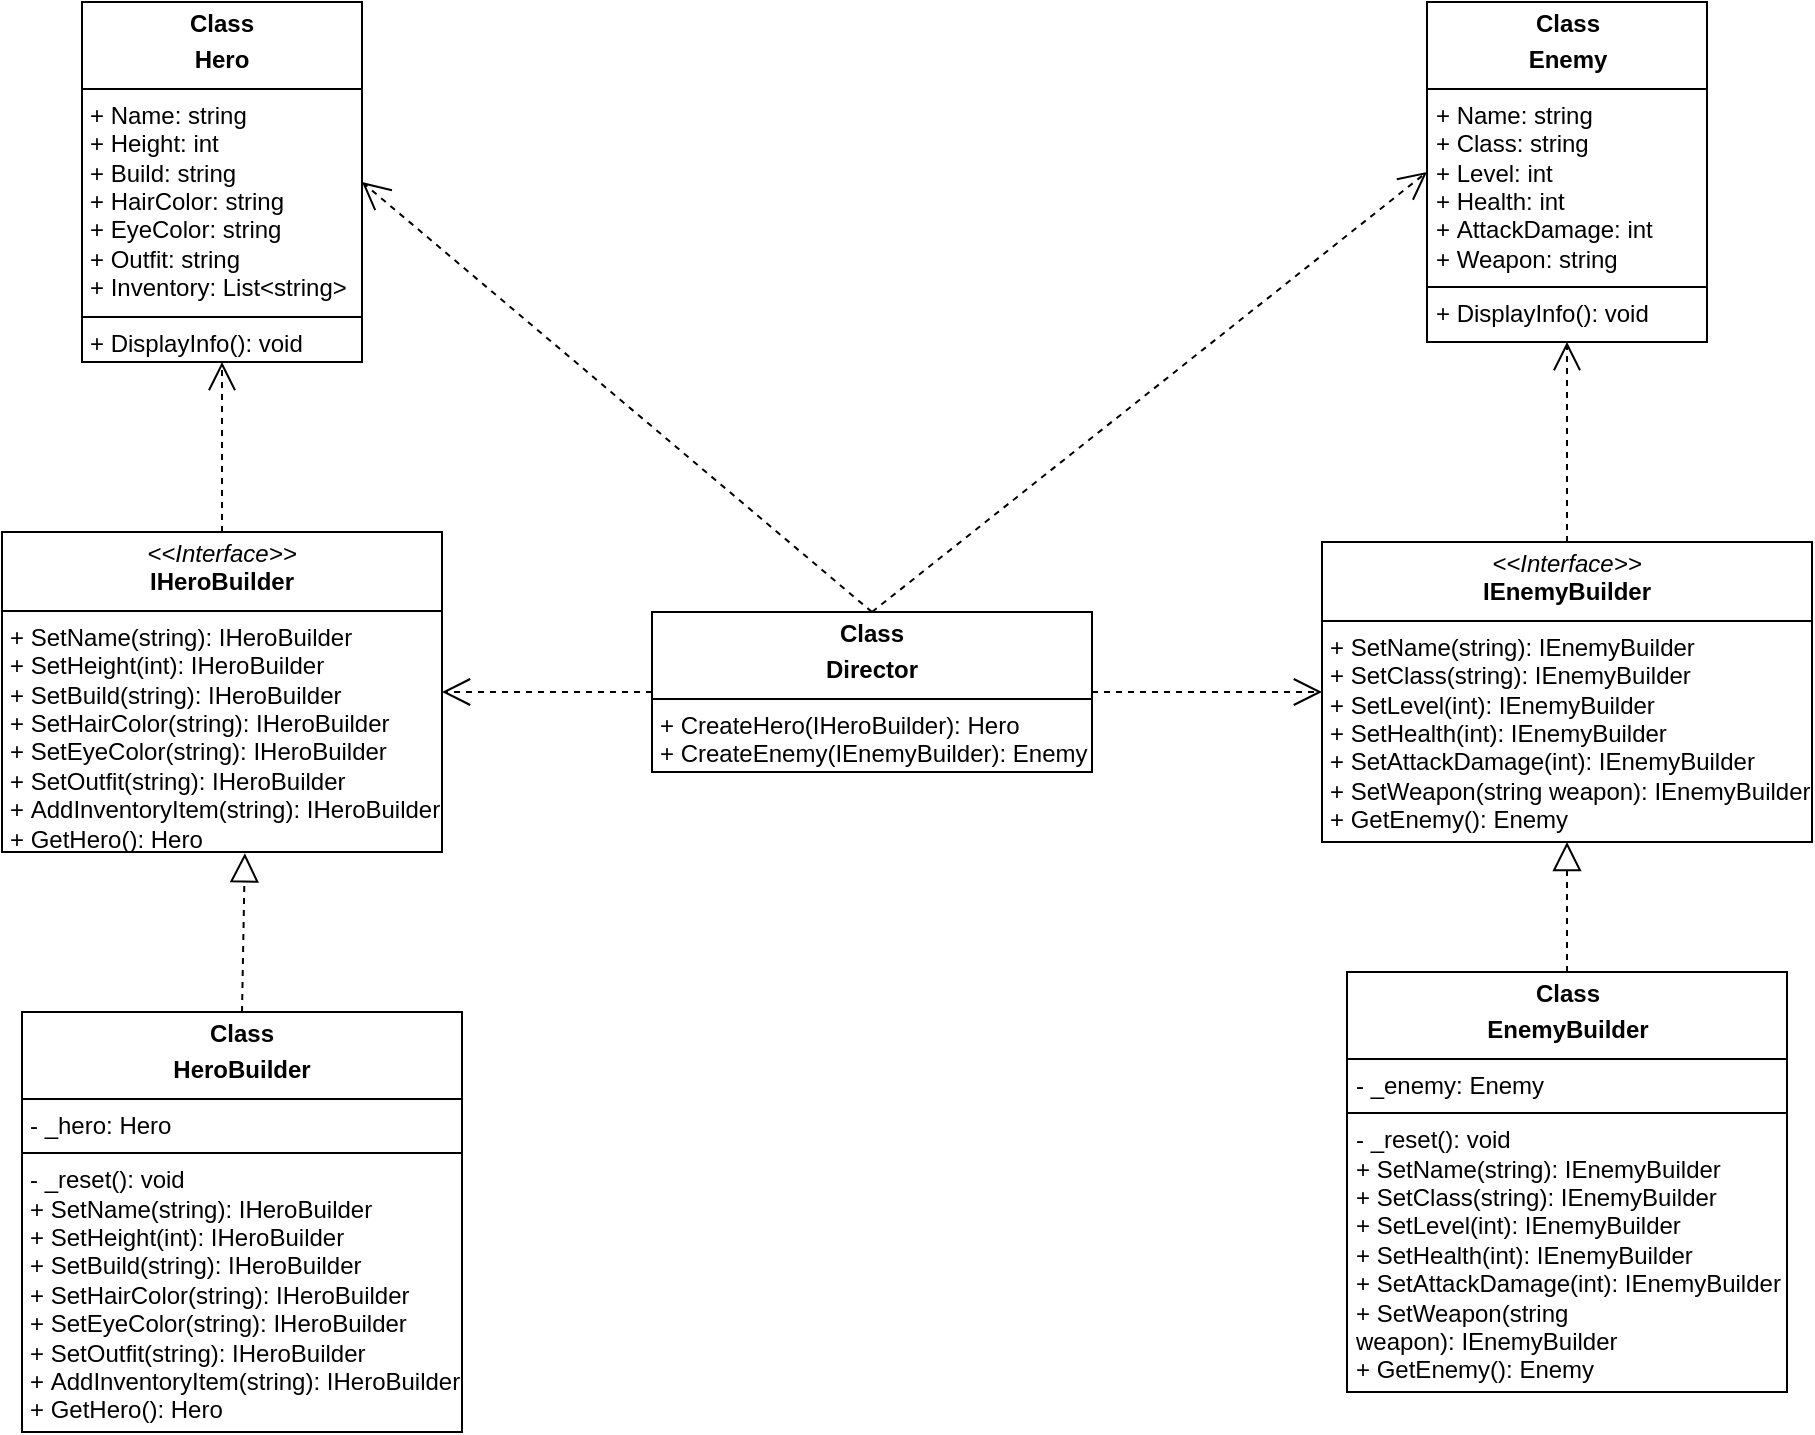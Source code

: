 <mxfile version="24.1.0" type="device">
  <diagram name="Сторінка-1" id="JoWsiTkPnVsD04euXcyE">
    <mxGraphModel dx="1500" dy="757" grid="1" gridSize="10" guides="1" tooltips="1" connect="1" arrows="1" fold="1" page="1" pageScale="1" pageWidth="1169" pageHeight="827" math="0" shadow="0">
      <root>
        <mxCell id="0" />
        <mxCell id="1" parent="0" />
        <mxCell id="XIbTL-12Z30K3G5QiQqk-1" value="&lt;p style=&quot;margin:0px;margin-top:4px;text-align:center;&quot;&gt;&lt;i&gt;&amp;lt;&amp;lt;Interface&amp;gt;&amp;gt;&lt;/i&gt;&lt;br&gt;&lt;b&gt;IEnemyBuilder&lt;/b&gt;&lt;/p&gt;&lt;hr size=&quot;1&quot; style=&quot;border-style:solid;&quot;&gt;&lt;p style=&quot;margin:0px;margin-left:4px;&quot;&gt;+&lt;span style=&quot;background-color: initial;&quot;&gt;&amp;nbsp;SetName(string):&amp;nbsp;&lt;/span&gt;&lt;span style=&quot;background-color: initial;&quot;&gt;IEnemyBuilder&lt;/span&gt;&lt;/p&gt;&lt;p style=&quot;margin:0px;margin-left:4px;&quot;&gt;&lt;span style=&quot;background-color: initial;&quot;&gt;+&amp;nbsp;&lt;/span&gt;&lt;span style=&quot;background-color: initial;&quot;&gt;SetClass(string):&amp;nbsp;&lt;/span&gt;&lt;span style=&quot;background-color: initial;&quot;&gt;IEnemyBuilder&lt;/span&gt;&lt;/p&gt;&lt;p style=&quot;margin:0px;margin-left:4px;&quot;&gt;&lt;span style=&quot;background-color: initial;&quot;&gt;+&amp;nbsp;&lt;/span&gt;&lt;span style=&quot;background-color: initial;&quot;&gt;SetLevel(int):&amp;nbsp;&lt;/span&gt;&lt;span style=&quot;background-color: initial;&quot;&gt;IEnemyBuilder&lt;/span&gt;&lt;/p&gt;&lt;p style=&quot;margin:0px;margin-left:4px;&quot;&gt;&lt;span style=&quot;background-color: initial;&quot;&gt;+&amp;nbsp;&lt;/span&gt;&lt;span style=&quot;background-color: initial;&quot;&gt;SetHealth(int):&amp;nbsp;&lt;/span&gt;&lt;span style=&quot;background-color: initial;&quot;&gt;IEnemyBuilder&lt;/span&gt;&lt;/p&gt;&lt;p style=&quot;margin:0px;margin-left:4px;&quot;&gt;&lt;span style=&quot;background-color: initial;&quot;&gt;+&amp;nbsp;&lt;/span&gt;&lt;span style=&quot;background-color: initial;&quot;&gt;SetAttackDamage(int):&amp;nbsp;&lt;/span&gt;&lt;span style=&quot;background-color: initial;&quot;&gt;IEnemyBuilder&lt;/span&gt;&lt;/p&gt;&lt;p style=&quot;margin:0px;margin-left:4px;&quot;&gt;&lt;span style=&quot;background-color: initial;&quot;&gt;+&amp;nbsp;&lt;/span&gt;&lt;span style=&quot;background-color: initial;&quot;&gt;SetWeapon(string weapon):&amp;nbsp;&lt;/span&gt;&lt;span style=&quot;background-color: initial;&quot;&gt;IEnemyBuilder&lt;/span&gt;&lt;/p&gt;&lt;p style=&quot;margin:0px;margin-left:4px;&quot;&gt;&lt;span style=&quot;background-color: initial;&quot;&gt;+&amp;nbsp;&lt;/span&gt;&lt;span style=&quot;background-color: initial;&quot;&gt;GetEnemy():&amp;nbsp;&lt;/span&gt;&lt;span style=&quot;background-color: initial;&quot;&gt;Enemy&lt;/span&gt;&lt;/p&gt;" style="verticalAlign=top;align=left;overflow=fill;html=1;whiteSpace=wrap;" vertex="1" parent="1">
          <mxGeometry x="810" y="325" width="245" height="150" as="geometry" />
        </mxCell>
        <mxCell id="XIbTL-12Z30K3G5QiQqk-2" value="&lt;p style=&quot;margin:0px;margin-top:4px;text-align:center;&quot;&gt;&lt;i&gt;&amp;lt;&amp;lt;Interface&amp;gt;&amp;gt;&lt;/i&gt;&lt;br&gt;&lt;b&gt;IHeroBuilder&lt;/b&gt;&lt;/p&gt;&lt;hr size=&quot;1&quot; style=&quot;border-style:solid;&quot;&gt;&lt;p style=&quot;margin:0px;margin-left:4px;&quot;&gt;+&amp;nbsp;&lt;span style=&quot;background-color: initial;&quot;&gt;SetName(string):&amp;nbsp;&lt;/span&gt;&lt;span style=&quot;background-color: initial;&quot;&gt;IHeroBuilder&lt;/span&gt;&lt;/p&gt;&lt;p style=&quot;margin:0px;margin-left:4px;&quot;&gt;&lt;span style=&quot;background-color: initial;&quot;&gt;+&amp;nbsp;&lt;/span&gt;&lt;span style=&quot;background-color: initial;&quot;&gt;SetHeight(int):&amp;nbsp;&lt;/span&gt;&lt;span style=&quot;background-color: initial;&quot;&gt;IHeroBuilder&lt;/span&gt;&lt;/p&gt;&lt;p style=&quot;margin:0px;margin-left:4px;&quot;&gt;&lt;span style=&quot;background-color: initial;&quot;&gt;+&amp;nbsp;&lt;/span&gt;&lt;span style=&quot;background-color: initial;&quot;&gt;SetBuild(string):&amp;nbsp;&lt;/span&gt;&lt;span style=&quot;background-color: initial;&quot;&gt;IHeroBuilder&lt;/span&gt;&lt;/p&gt;&lt;p style=&quot;margin:0px;margin-left:4px;&quot;&gt;&lt;span style=&quot;background-color: initial;&quot;&gt;+&amp;nbsp;&lt;/span&gt;&lt;span style=&quot;background-color: initial;&quot;&gt;SetHairColor(string):&amp;nbsp;&lt;/span&gt;&lt;span style=&quot;background-color: initial;&quot;&gt;IHeroBuilder&lt;/span&gt;&lt;/p&gt;&lt;p style=&quot;margin:0px;margin-left:4px;&quot;&gt;&lt;span style=&quot;background-color: initial;&quot;&gt;+&amp;nbsp;&lt;/span&gt;&lt;span style=&quot;background-color: initial;&quot;&gt;SetEyeColor(string):&amp;nbsp;&lt;/span&gt;&lt;span style=&quot;background-color: initial;&quot;&gt;IHeroBuilder&lt;/span&gt;&lt;/p&gt;&lt;p style=&quot;margin:0px;margin-left:4px;&quot;&gt;&lt;span style=&quot;background-color: initial;&quot;&gt;+&amp;nbsp;&lt;/span&gt;&lt;span style=&quot;background-color: initial;&quot;&gt;SetOutfit(string):&amp;nbsp;&lt;/span&gt;&lt;span style=&quot;background-color: initial;&quot;&gt;IHeroBuilder&lt;/span&gt;&lt;/p&gt;&lt;p style=&quot;margin:0px;margin-left:4px;&quot;&gt;&lt;span style=&quot;background-color: initial;&quot;&gt;+&amp;nbsp;&lt;/span&gt;&lt;span style=&quot;background-color: initial;&quot;&gt;AddInventoryItem(string):&amp;nbsp;&lt;/span&gt;&lt;span style=&quot;background-color: initial;&quot;&gt;IHeroBuilder&lt;/span&gt;&lt;/p&gt;&lt;p style=&quot;margin:0px;margin-left:4px;&quot;&gt;&lt;span style=&quot;background-color: initial;&quot;&gt;+&amp;nbsp;&lt;/span&gt;&lt;span style=&quot;background-color: initial;&quot;&gt;GetHero():&amp;nbsp;&lt;/span&gt;&lt;span style=&quot;background-color: initial;&quot;&gt;Hero&lt;/span&gt;&lt;/p&gt;" style="verticalAlign=top;align=left;overflow=fill;html=1;whiteSpace=wrap;" vertex="1" parent="1">
          <mxGeometry x="150" y="320" width="220" height="160" as="geometry" />
        </mxCell>
        <mxCell id="XIbTL-12Z30K3G5QiQqk-3" value="&lt;p style=&quot;margin:0px;margin-top:4px;text-align:center;&quot;&gt;&lt;b&gt;Class&lt;/b&gt;&lt;/p&gt;&lt;p style=&quot;margin:0px;margin-top:4px;text-align:center;&quot;&gt;&lt;b&gt;HeroBuilder&lt;/b&gt;&lt;br&gt;&lt;/p&gt;&lt;hr size=&quot;1&quot; style=&quot;border-style:solid;&quot;&gt;&lt;p style=&quot;margin:0px;margin-left:4px;&quot;&gt;-&amp;nbsp;_hero:&amp;nbsp;Hero&lt;/p&gt;&lt;hr size=&quot;1&quot; style=&quot;border-style:solid;&quot;&gt;&lt;p style=&quot;margin:0px;margin-left:4px;&quot;&gt;-&amp;nbsp;_reset(): void&lt;/p&gt;&lt;p style=&quot;margin: 0px 0px 0px 4px;&quot;&gt;+&amp;nbsp;&lt;span style=&quot;background-color: initial;&quot;&gt;SetName(string):&amp;nbsp;&lt;/span&gt;&lt;span style=&quot;background-color: initial;&quot;&gt;IHeroBuilder&lt;/span&gt;&lt;/p&gt;&lt;p style=&quot;margin: 0px 0px 0px 4px;&quot;&gt;&lt;span style=&quot;background-color: initial;&quot;&gt;+&amp;nbsp;&lt;/span&gt;&lt;span style=&quot;background-color: initial;&quot;&gt;SetHeight(int):&amp;nbsp;&lt;/span&gt;&lt;span style=&quot;background-color: initial;&quot;&gt;IHeroBuilder&lt;/span&gt;&lt;/p&gt;&lt;p style=&quot;margin: 0px 0px 0px 4px;&quot;&gt;&lt;span style=&quot;background-color: initial;&quot;&gt;+&amp;nbsp;&lt;/span&gt;&lt;span style=&quot;background-color: initial;&quot;&gt;SetBuild(string):&amp;nbsp;&lt;/span&gt;&lt;span style=&quot;background-color: initial;&quot;&gt;IHeroBuilder&lt;/span&gt;&lt;/p&gt;&lt;p style=&quot;margin: 0px 0px 0px 4px;&quot;&gt;&lt;span style=&quot;background-color: initial;&quot;&gt;+&amp;nbsp;&lt;/span&gt;&lt;span style=&quot;background-color: initial;&quot;&gt;SetHairColor(string):&amp;nbsp;&lt;/span&gt;&lt;span style=&quot;background-color: initial;&quot;&gt;IHeroBuilder&lt;/span&gt;&lt;/p&gt;&lt;p style=&quot;margin: 0px 0px 0px 4px;&quot;&gt;&lt;span style=&quot;background-color: initial;&quot;&gt;+&amp;nbsp;&lt;/span&gt;&lt;span style=&quot;background-color: initial;&quot;&gt;SetEyeColor(string):&amp;nbsp;&lt;/span&gt;&lt;span style=&quot;background-color: initial;&quot;&gt;IHeroBuilder&lt;/span&gt;&lt;/p&gt;&lt;p style=&quot;margin: 0px 0px 0px 4px;&quot;&gt;&lt;span style=&quot;background-color: initial;&quot;&gt;+&amp;nbsp;&lt;/span&gt;&lt;span style=&quot;background-color: initial;&quot;&gt;SetOutfit(string):&amp;nbsp;&lt;/span&gt;&lt;span style=&quot;background-color: initial;&quot;&gt;IHeroBuilder&lt;/span&gt;&lt;/p&gt;&lt;p style=&quot;margin: 0px 0px 0px 4px;&quot;&gt;&lt;span style=&quot;background-color: initial;&quot;&gt;+&amp;nbsp;&lt;/span&gt;&lt;span style=&quot;background-color: initial;&quot;&gt;AddInventoryItem(string):&amp;nbsp;&lt;/span&gt;&lt;span style=&quot;background-color: initial;&quot;&gt;IHeroBuilder&lt;/span&gt;&lt;/p&gt;&lt;p style=&quot;margin: 0px 0px 0px 4px;&quot;&gt;&lt;span style=&quot;background-color: initial;&quot;&gt;+&amp;nbsp;&lt;/span&gt;&lt;span style=&quot;background-color: initial;&quot;&gt;GetHero():&amp;nbsp;&lt;/span&gt;&lt;span style=&quot;background-color: initial;&quot;&gt;Hero&lt;/span&gt;&lt;/p&gt;" style="verticalAlign=top;align=left;overflow=fill;html=1;whiteSpace=wrap;" vertex="1" parent="1">
          <mxGeometry x="160" y="560" width="220" height="210" as="geometry" />
        </mxCell>
        <mxCell id="XIbTL-12Z30K3G5QiQqk-4" value="&lt;p style=&quot;margin:0px;margin-top:4px;text-align:center;&quot;&gt;&lt;b&gt;Class&lt;/b&gt;&lt;/p&gt;&lt;p style=&quot;margin:0px;margin-top:4px;text-align:center;&quot;&gt;&lt;b&gt;EnemyBuilder&lt;/b&gt;&lt;br&gt;&lt;/p&gt;&lt;hr size=&quot;1&quot; style=&quot;border-style:solid;&quot;&gt;&lt;p style=&quot;margin:0px;margin-left:4px;&quot;&gt;-&amp;nbsp;_enemy:&amp;nbsp;Enemy&lt;/p&gt;&lt;hr size=&quot;1&quot; style=&quot;border-style:solid;&quot;&gt;&lt;p style=&quot;margin:0px;margin-left:4px;&quot;&gt;-&amp;nbsp;_reset(): void&lt;br&gt;&lt;/p&gt;&lt;p style=&quot;margin: 0px 0px 0px 4px;&quot;&gt;+&lt;span style=&quot;background-color: initial;&quot;&gt;&amp;nbsp;SetName(string):&amp;nbsp;&lt;/span&gt;&lt;span style=&quot;background-color: initial;&quot;&gt;IEnemyBuilder&lt;/span&gt;&lt;/p&gt;&lt;p style=&quot;margin: 0px 0px 0px 4px;&quot;&gt;&lt;span style=&quot;background-color: initial;&quot;&gt;+&amp;nbsp;&lt;/span&gt;&lt;span style=&quot;background-color: initial;&quot;&gt;SetClass(string):&amp;nbsp;&lt;/span&gt;&lt;span style=&quot;background-color: initial;&quot;&gt;IEnemyBuilder&lt;/span&gt;&lt;/p&gt;&lt;p style=&quot;margin: 0px 0px 0px 4px;&quot;&gt;&lt;span style=&quot;background-color: initial;&quot;&gt;+&amp;nbsp;&lt;/span&gt;&lt;span style=&quot;background-color: initial;&quot;&gt;SetLevel(int):&amp;nbsp;&lt;/span&gt;&lt;span style=&quot;background-color: initial;&quot;&gt;IEnemyBuilder&lt;/span&gt;&lt;/p&gt;&lt;p style=&quot;margin: 0px 0px 0px 4px;&quot;&gt;&lt;span style=&quot;background-color: initial;&quot;&gt;+&amp;nbsp;&lt;/span&gt;&lt;span style=&quot;background-color: initial;&quot;&gt;SetHealth(int):&amp;nbsp;&lt;/span&gt;&lt;span style=&quot;background-color: initial;&quot;&gt;IEnemyBuilder&lt;/span&gt;&lt;/p&gt;&lt;p style=&quot;margin: 0px 0px 0px 4px;&quot;&gt;&lt;span style=&quot;background-color: initial;&quot;&gt;+&amp;nbsp;&lt;/span&gt;&lt;span style=&quot;background-color: initial;&quot;&gt;SetAttackDamage(int):&amp;nbsp;&lt;/span&gt;&lt;span style=&quot;background-color: initial;&quot;&gt;IEnemyBuilder&lt;/span&gt;&lt;/p&gt;&lt;p style=&quot;margin: 0px 0px 0px 4px;&quot;&gt;&lt;span style=&quot;background-color: initial;&quot;&gt;+&amp;nbsp;&lt;/span&gt;&lt;span style=&quot;background-color: initial;&quot;&gt;SetWeapon(string weapon):&amp;nbsp;&lt;/span&gt;&lt;span style=&quot;background-color: initial;&quot;&gt;IEnemyBuilder&lt;/span&gt;&lt;/p&gt;&lt;p style=&quot;margin: 0px 0px 0px 4px;&quot;&gt;&lt;span style=&quot;background-color: initial;&quot;&gt;+&amp;nbsp;&lt;/span&gt;&lt;span style=&quot;background-color: initial;&quot;&gt;GetEnemy():&amp;nbsp;&lt;/span&gt;&lt;span style=&quot;background-color: initial;&quot;&gt;Enemy&lt;/span&gt;&lt;/p&gt;" style="verticalAlign=top;align=left;overflow=fill;html=1;whiteSpace=wrap;" vertex="1" parent="1">
          <mxGeometry x="822.5" y="540" width="220" height="210" as="geometry" />
        </mxCell>
        <mxCell id="XIbTL-12Z30K3G5QiQqk-5" value="&lt;p style=&quot;margin:0px;margin-top:4px;text-align:center;&quot;&gt;&lt;b&gt;Class&lt;/b&gt;&lt;/p&gt;&lt;p style=&quot;margin:0px;margin-top:4px;text-align:center;&quot;&gt;&lt;b&gt;Hero&lt;/b&gt;&lt;br&gt;&lt;/p&gt;&lt;hr size=&quot;1&quot; style=&quot;border-style:solid;&quot;&gt;&lt;p style=&quot;margin:0px;margin-left:4px;&quot;&gt;+&amp;nbsp;Name:&amp;nbsp;string&lt;/p&gt;&lt;p style=&quot;margin:0px;margin-left:4px;&quot;&gt;+&amp;nbsp;Height:&amp;nbsp;int&lt;/p&gt;&lt;p style=&quot;margin:0px;margin-left:4px;&quot;&gt;+&amp;nbsp;Build:&amp;nbsp;string&lt;/p&gt;&lt;p style=&quot;margin:0px;margin-left:4px;&quot;&gt;+&amp;nbsp;HairColor:&amp;nbsp;string&lt;/p&gt;&lt;p style=&quot;margin:0px;margin-left:4px;&quot;&gt;+&amp;nbsp;EyeColor:&amp;nbsp;string&lt;/p&gt;&lt;p style=&quot;margin:0px;margin-left:4px;&quot;&gt;+&amp;nbsp;Outfit:&amp;nbsp;string&lt;/p&gt;&lt;p style=&quot;margin:0px;margin-left:4px;&quot;&gt;+&amp;nbsp;Inventory:&amp;nbsp;List&amp;lt;string&amp;gt;&lt;br&gt;&lt;/p&gt;&lt;hr size=&quot;1&quot; style=&quot;border-style:solid;&quot;&gt;&lt;p style=&quot;margin:0px;margin-left:4px;&quot;&gt;+&amp;nbsp;DisplayInfo(): void&lt;/p&gt;" style="verticalAlign=top;align=left;overflow=fill;html=1;whiteSpace=wrap;" vertex="1" parent="1">
          <mxGeometry x="190" y="55" width="140" height="180" as="geometry" />
        </mxCell>
        <mxCell id="XIbTL-12Z30K3G5QiQqk-6" value="&lt;p style=&quot;margin:0px;margin-top:4px;text-align:center;&quot;&gt;&lt;b&gt;Class&lt;/b&gt;&lt;/p&gt;&lt;p style=&quot;margin:0px;margin-top:4px;text-align:center;&quot;&gt;&lt;b&gt;Enemy&lt;/b&gt;&lt;br&gt;&lt;/p&gt;&lt;hr size=&quot;1&quot; style=&quot;border-style:solid;&quot;&gt;&lt;p style=&quot;margin:0px;margin-left:4px;&quot;&gt;+&amp;nbsp;Name:&amp;nbsp;string&lt;/p&gt;&lt;p style=&quot;margin:0px;margin-left:4px;&quot;&gt;+&amp;nbsp;Class:&amp;nbsp;string&lt;/p&gt;&lt;p style=&quot;margin:0px;margin-left:4px;&quot;&gt;+&amp;nbsp;Level:&amp;nbsp;int&lt;/p&gt;&lt;p style=&quot;margin:0px;margin-left:4px;&quot;&gt;+&amp;nbsp;Health:&amp;nbsp;int&lt;/p&gt;&lt;p style=&quot;margin:0px;margin-left:4px;&quot;&gt;+&amp;nbsp;AttackDamage:&amp;nbsp;int&lt;/p&gt;&lt;p style=&quot;margin:0px;margin-left:4px;&quot;&gt;+&amp;nbsp;Weapon:&amp;nbsp;string&lt;/p&gt;&lt;hr size=&quot;1&quot; style=&quot;border-style:solid;&quot;&gt;&lt;p style=&quot;margin:0px;margin-left:4px;&quot;&gt;+&amp;nbsp;DisplayInfo(): void&lt;/p&gt;" style="verticalAlign=top;align=left;overflow=fill;html=1;whiteSpace=wrap;" vertex="1" parent="1">
          <mxGeometry x="862.5" y="55" width="140" height="170" as="geometry" />
        </mxCell>
        <mxCell id="XIbTL-12Z30K3G5QiQqk-7" value="&lt;p style=&quot;margin:0px;margin-top:4px;text-align:center;&quot;&gt;&lt;b&gt;Class&lt;/b&gt;&lt;/p&gt;&lt;p style=&quot;margin:0px;margin-top:4px;text-align:center;&quot;&gt;&lt;b&gt;Director&lt;/b&gt;&lt;/p&gt;&lt;hr size=&quot;1&quot; style=&quot;border-style:solid;&quot;&gt;&lt;p style=&quot;margin:0px;margin-left:4px;&quot;&gt;+&amp;nbsp;CreateHero(IHeroBuilder):&amp;nbsp;Hero&lt;/p&gt;&lt;p style=&quot;margin:0px;margin-left:4px;&quot;&gt;+&amp;nbsp;CreateEnemy(IEnemyBuilder):&amp;nbsp;Enemy&lt;/p&gt;" style="verticalAlign=top;align=left;overflow=fill;html=1;whiteSpace=wrap;" vertex="1" parent="1">
          <mxGeometry x="475" y="360" width="220" height="80" as="geometry" />
        </mxCell>
        <mxCell id="XIbTL-12Z30K3G5QiQqk-9" value="" style="endArrow=block;dashed=1;endFill=0;endSize=12;html=1;rounded=0;exitX=0.5;exitY=0;exitDx=0;exitDy=0;entryX=0.552;entryY=1.004;entryDx=0;entryDy=0;entryPerimeter=0;" edge="1" parent="1" source="XIbTL-12Z30K3G5QiQqk-3" target="XIbTL-12Z30K3G5QiQqk-2">
          <mxGeometry width="160" relative="1" as="geometry">
            <mxPoint x="480" y="560" as="sourcePoint" />
            <mxPoint x="640" y="560" as="targetPoint" />
          </mxGeometry>
        </mxCell>
        <mxCell id="XIbTL-12Z30K3G5QiQqk-10" value="" style="endArrow=block;dashed=1;endFill=0;endSize=12;html=1;rounded=0;exitX=0.5;exitY=0;exitDx=0;exitDy=0;entryX=0.5;entryY=1;entryDx=0;entryDy=0;" edge="1" parent="1" source="XIbTL-12Z30K3G5QiQqk-4" target="XIbTL-12Z30K3G5QiQqk-1">
          <mxGeometry width="160" relative="1" as="geometry">
            <mxPoint x="280" y="570" as="sourcePoint" />
            <mxPoint x="281" y="491" as="targetPoint" />
          </mxGeometry>
        </mxCell>
        <mxCell id="XIbTL-12Z30K3G5QiQqk-11" value="" style="endArrow=open;endSize=12;dashed=1;html=1;rounded=0;exitX=0.5;exitY=0;exitDx=0;exitDy=0;entryX=0.5;entryY=1;entryDx=0;entryDy=0;" edge="1" parent="1" source="XIbTL-12Z30K3G5QiQqk-2" target="XIbTL-12Z30K3G5QiQqk-5">
          <mxGeometry width="160" relative="1" as="geometry">
            <mxPoint x="560" y="210" as="sourcePoint" />
            <mxPoint x="720" y="210" as="targetPoint" />
          </mxGeometry>
        </mxCell>
        <mxCell id="XIbTL-12Z30K3G5QiQqk-12" value="" style="endArrow=open;endSize=12;dashed=1;html=1;rounded=0;entryX=0.5;entryY=1;entryDx=0;entryDy=0;exitX=0.5;exitY=0;exitDx=0;exitDy=0;" edge="1" parent="1" source="XIbTL-12Z30K3G5QiQqk-1" target="XIbTL-12Z30K3G5QiQqk-6">
          <mxGeometry width="160" relative="1" as="geometry">
            <mxPoint x="570" y="220" as="sourcePoint" />
            <mxPoint x="730" y="220" as="targetPoint" />
          </mxGeometry>
        </mxCell>
        <mxCell id="XIbTL-12Z30K3G5QiQqk-16" value="" style="endArrow=open;endSize=12;dashed=1;html=1;rounded=0;exitX=0.5;exitY=0;exitDx=0;exitDy=0;entryX=1;entryY=0.5;entryDx=0;entryDy=0;" edge="1" parent="1" source="XIbTL-12Z30K3G5QiQqk-7" target="XIbTL-12Z30K3G5QiQqk-5">
          <mxGeometry width="160" relative="1" as="geometry">
            <mxPoint x="505" y="100" as="sourcePoint" />
            <mxPoint x="665" y="100" as="targetPoint" />
          </mxGeometry>
        </mxCell>
        <mxCell id="XIbTL-12Z30K3G5QiQqk-17" value="" style="endArrow=open;endSize=12;dashed=1;html=1;rounded=0;exitX=0.5;exitY=0;exitDx=0;exitDy=0;entryX=0;entryY=0.5;entryDx=0;entryDy=0;" edge="1" parent="1" source="XIbTL-12Z30K3G5QiQqk-7" target="XIbTL-12Z30K3G5QiQqk-6">
          <mxGeometry width="160" relative="1" as="geometry">
            <mxPoint x="515" y="110" as="sourcePoint" />
            <mxPoint x="675" y="110" as="targetPoint" />
          </mxGeometry>
        </mxCell>
        <mxCell id="XIbTL-12Z30K3G5QiQqk-18" value="" style="endArrow=open;endSize=12;dashed=1;html=1;rounded=0;exitX=0;exitY=0.5;exitDx=0;exitDy=0;entryX=1;entryY=0.5;entryDx=0;entryDy=0;" edge="1" parent="1" source="XIbTL-12Z30K3G5QiQqk-7" target="XIbTL-12Z30K3G5QiQqk-2">
          <mxGeometry width="160" relative="1" as="geometry">
            <mxPoint x="525" y="120" as="sourcePoint" />
            <mxPoint x="370" y="410" as="targetPoint" />
          </mxGeometry>
        </mxCell>
        <mxCell id="XIbTL-12Z30K3G5QiQqk-19" value="" style="endArrow=open;endSize=12;dashed=1;html=1;rounded=0;exitX=1;exitY=0.5;exitDx=0;exitDy=0;entryX=0;entryY=0.5;entryDx=0;entryDy=0;" edge="1" parent="1" source="XIbTL-12Z30K3G5QiQqk-7" target="XIbTL-12Z30K3G5QiQqk-1">
          <mxGeometry width="160" relative="1" as="geometry">
            <mxPoint x="535" y="130" as="sourcePoint" />
            <mxPoint x="695" y="130" as="targetPoint" />
          </mxGeometry>
        </mxCell>
      </root>
    </mxGraphModel>
  </diagram>
</mxfile>
